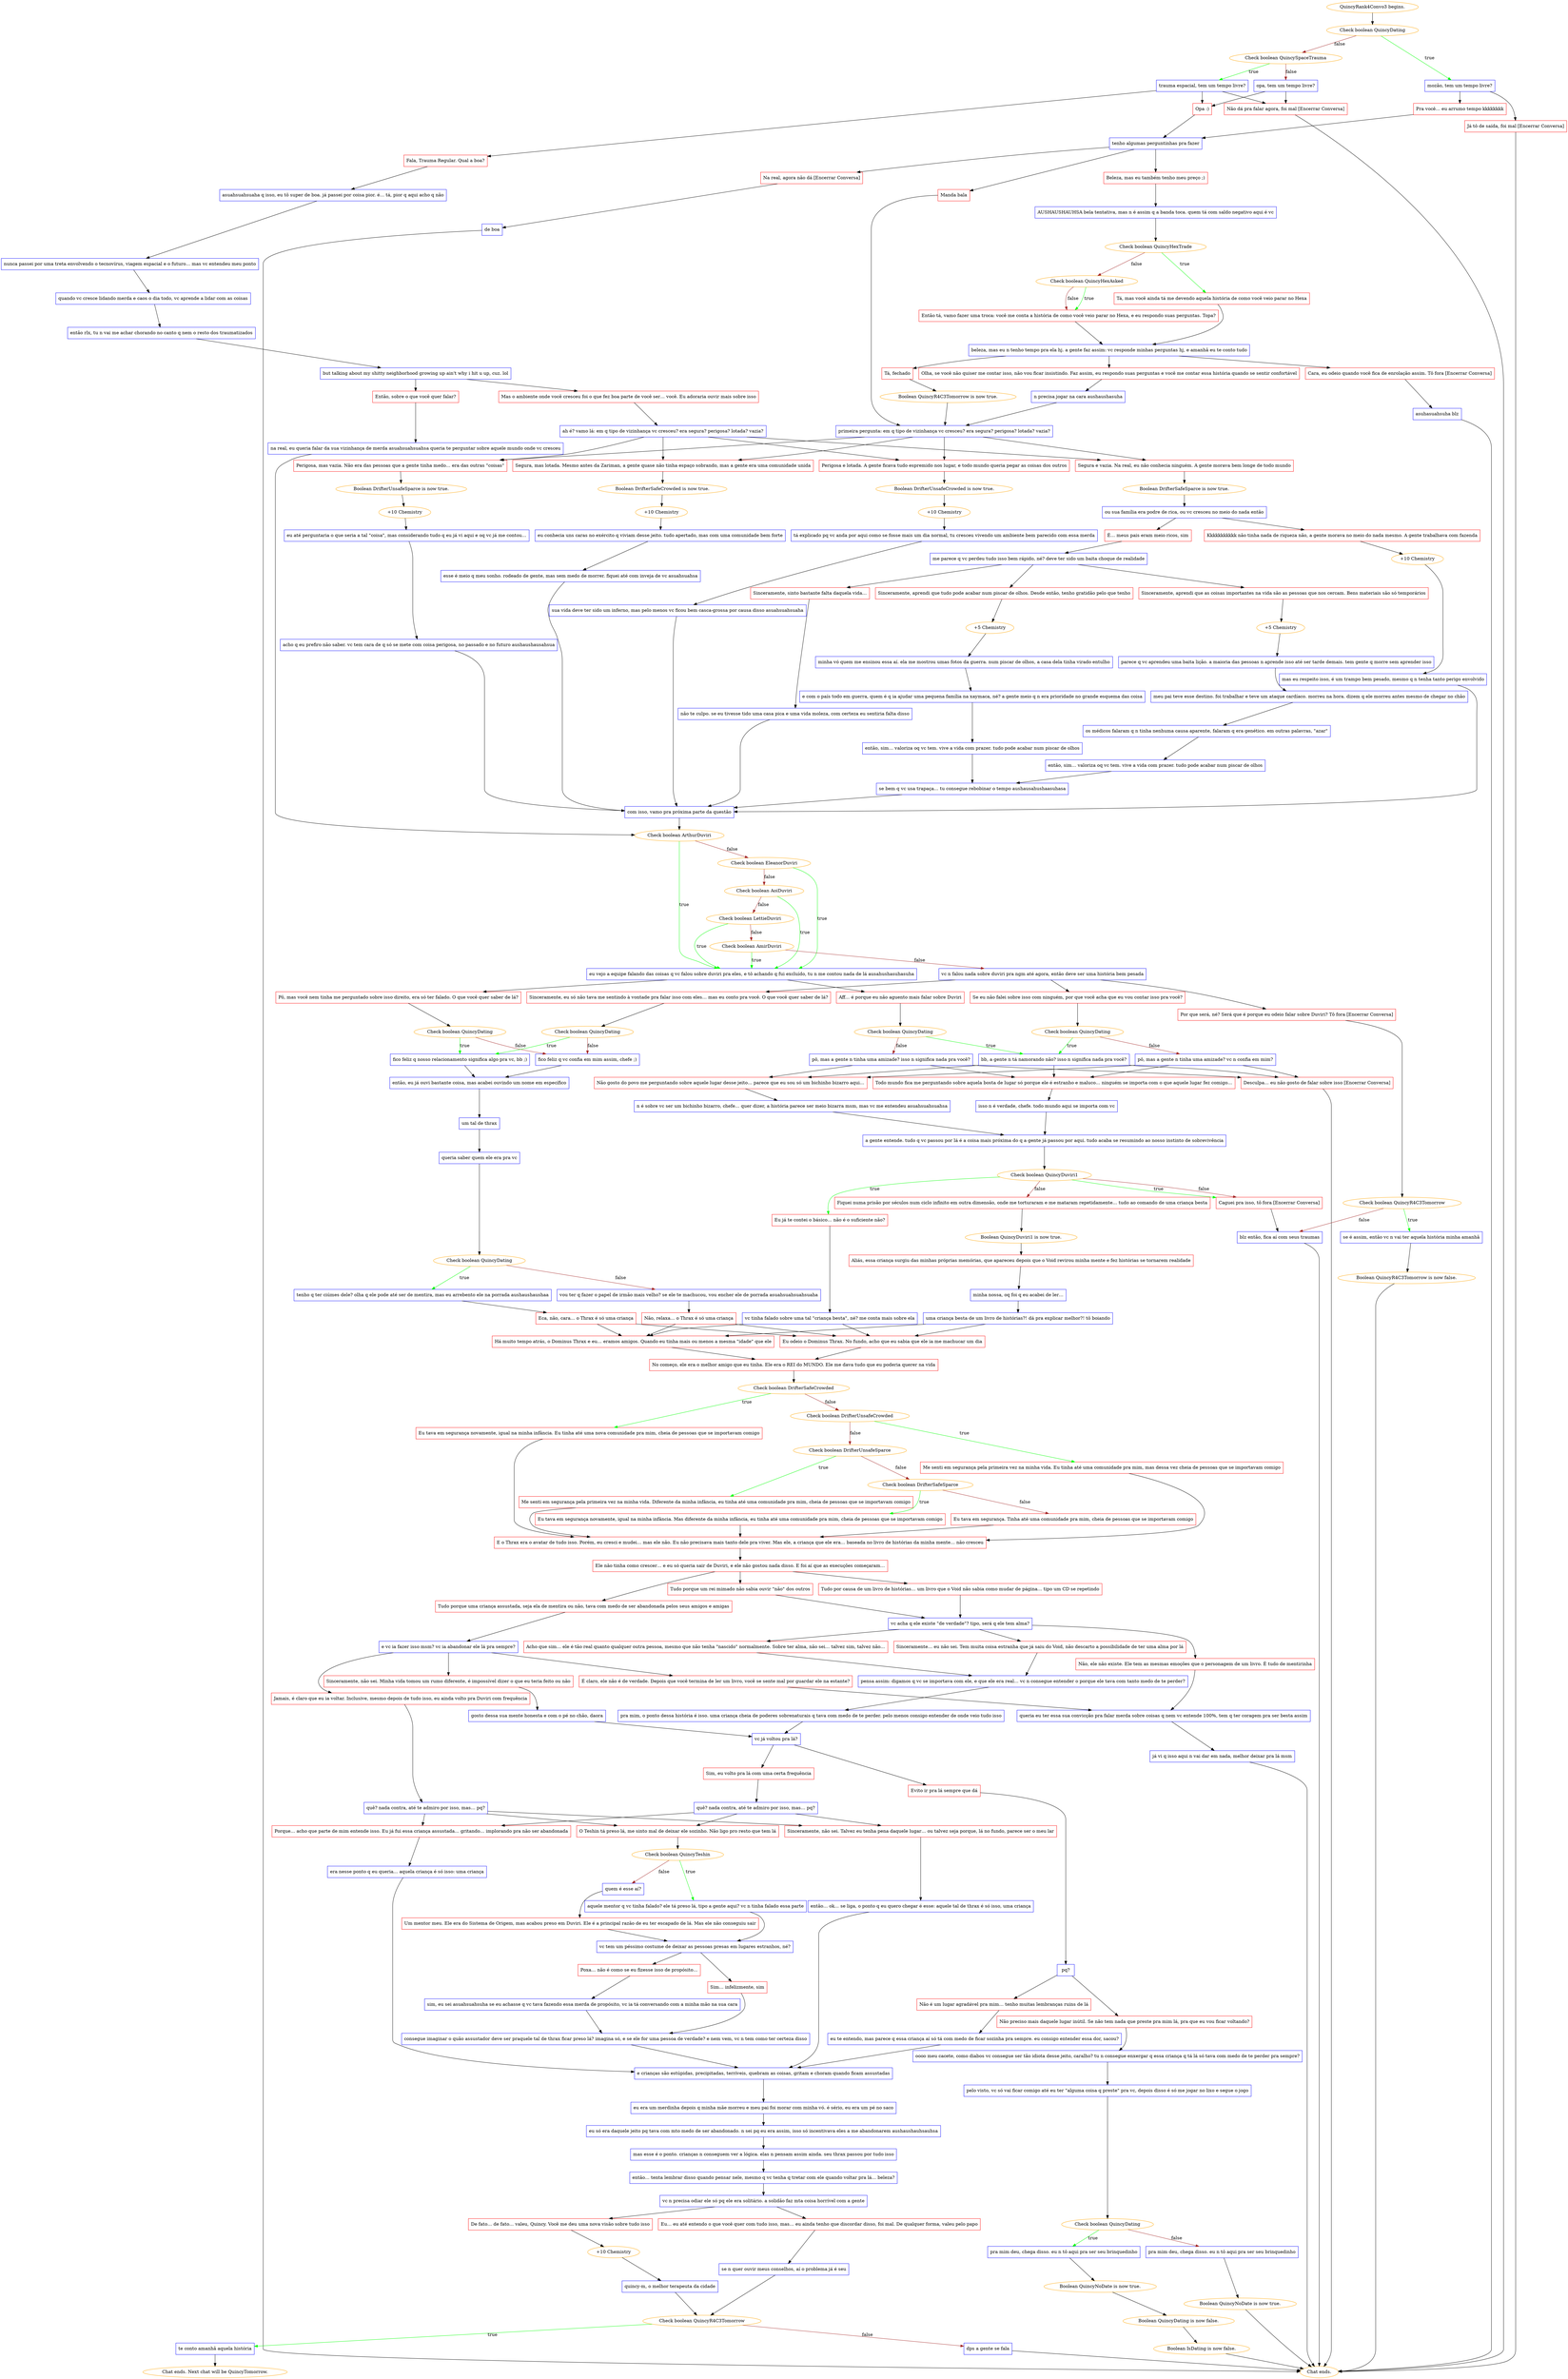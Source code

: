 digraph {
	"QuincyRank4Convo3 begins." [color=orange];
		"QuincyRank4Convo3 begins." -> j1110621203;
	j1110621203 [label="Check boolean QuincyDating",color=orange];
		j1110621203 -> j2325846243 [label=true,color=green];
		j1110621203 -> j1696378742 [label=false,color=brown];
	j2325846243 [label="mozão, tem um tempo livre?",shape=box,color=blue];
		j2325846243 -> j1166717411;
		j2325846243 -> j3809324205;
	j1696378742 [label="Check boolean QuincySpaceTrauma",color=orange];
		j1696378742 -> j1695609319 [label=true,color=green];
		j1696378742 -> j3829172184 [label=false,color=brown];
	j1166717411 [label="Pra você… eu arrumo tempo kkkkkkkk",shape=box,color=red];
		j1166717411 -> j964690120;
	j3809324205 [label="Já tô de saída, foi mal [Encerrar Conversa]",shape=box,color=red];
		j3809324205 -> "Chat ends.";
	j1695609319 [label="trauma espacial, tem um tempo livre?",shape=box,color=blue];
		j1695609319 -> j1092246893;
		j1695609319 -> j2020033145;
		j1695609319 -> j4219296257;
	j3829172184 [label="opa, tem um tempo livre?",shape=box,color=blue];
		j3829172184 -> j2020033145;
		j3829172184 -> j4219296257;
	j964690120 [label="tenho algumas perguntinhas pra fazer",shape=box,color=blue];
		j964690120 -> j3511320257;
		j964690120 -> j292458402;
		j964690120 -> j259530730;
	"Chat ends." [color=orange];
	j1092246893 [label="Fala, Trauma Regular. Qual a boa?",shape=box,color=red];
		j1092246893 -> j3243885385;
	j2020033145 [label="Opa :)",shape=box,color=red];
		j2020033145 -> j964690120;
	j4219296257 [label="Não dá pra falar agora, foi mal [Encerrar Conversa]",shape=box,color=red];
		j4219296257 -> "Chat ends.";
	j3511320257 [label="Manda bala",shape=box,color=red];
		j3511320257 -> j1881243082;
	j292458402 [label="Beleza, mas eu também tenho meu preço ;)",shape=box,color=red];
		j292458402 -> j1738736910;
	j259530730 [label="Na real, agora não dá [Encerrar Conversa]",shape=box,color=red];
		j259530730 -> j2826950488;
	j3243885385 [label="asuahsuahsuaha q isso, eu tô super de boa. já passei por coisa pior. é… tá, pior q aqui acho q não",shape=box,color=blue];
		j3243885385 -> j1162180452;
	j1881243082 [label="primeira pergunta: em q tipo de vizinhança vc cresceu? era segura? perigosa? lotada? vazia?",shape=box,color=blue];
		j1881243082 -> j2460702087;
		j1881243082 -> j1284503759;
		j1881243082 -> j945274042;
		j1881243082 -> j3460123100;
	j1738736910 [label="AUSHAUSHAUHSA bela tentativa, mas n é assim q a banda toca. quem tá com saldo negativo aqui é vc",shape=box,color=blue];
		j1738736910 -> j3044209487;
	j2826950488 [label="de boa",shape=box,color=blue];
		j2826950488 -> "Chat ends.";
	j1162180452 [label="nunca passei por uma treta envolvendo o tecnovírus, viagem espacial e o futuro… mas vc entendeu meu ponto",shape=box,color=blue];
		j1162180452 -> j1175886422;
	j2460702087 [label="Segura, mas lotada. Mesmo antes da Zariman, a gente quase não tinha espaço sobrando, mas a gente era uma comunidade unida",shape=box,color=red];
		j2460702087 -> j3754476571;
	j1284503759 [label="Perigosa e lotada. A gente ficava tudo espremido nos lugar, e todo mundo queria pegar as coisas dos outros",shape=box,color=red];
		j1284503759 -> j774440161;
	j945274042 [label="Perigosa, mas vazia. Não era das pessoas que a gente tinha medo… era das outras \"coisas\"",shape=box,color=red];
		j945274042 -> j1545904100;
	j3460123100 [label="Segura e vazia. Na real, eu não conhecia ninguém. A gente morava bem longe de todo mundo",shape=box,color=red];
		j3460123100 -> j4218731095;
	j3044209487 [label="Check boolean QuincyHexTrade",color=orange];
		j3044209487 -> j3074016534 [label=true,color=green];
		j3044209487 -> j2949866697 [label=false,color=brown];
	j1175886422 [label="quando vc cresce lidando merda e caos o dia todo, vc aprende a lidar com as coisas",shape=box,color=blue];
		j1175886422 -> j598033569;
	j3754476571 [label="Boolean DrifterSafeCrowded is now true.",color=orange];
		j3754476571 -> j2391267026;
	j774440161 [label="Boolean DrifterUnsafeCrowded is now true.",color=orange];
		j774440161 -> j2804769292;
	j1545904100 [label="Boolean DrifterUnsafeSparce is now true.",color=orange];
		j1545904100 -> j73614647;
	j4218731095 [label="Boolean DrifterSafeSparce is now true.",color=orange];
		j4218731095 -> j3147282584;
	j3074016534 [label="Tá, mas você ainda tá me devendo aquela história de como você veio parar no Hexa",shape=box,color=red];
		j3074016534 -> j690981203;
	j2949866697 [label="Check boolean QuincyHexAsked",color=orange];
		j2949866697 -> j1813248611 [label=true,color=green];
		j2949866697 -> j1813248611 [label=false,color=brown];
	j598033569 [label="então rlx, tu n vai me achar chorando no canto q nem o resto dos traumatizados",shape=box,color=blue];
		j598033569 -> j3789167958;
	j2391267026 [label="+10 Chemistry",color=orange];
		j2391267026 -> j3368465246;
	j2804769292 [label="+10 Chemistry",color=orange];
		j2804769292 -> j1689923101;
	j73614647 [label="+10 Chemistry",color=orange];
		j73614647 -> j1158763317;
	j3147282584 [label="ou sua família era podre de rica, ou vc cresceu no meio do nada então",shape=box,color=blue];
		j3147282584 -> j1983505946;
		j3147282584 -> j42809735;
	j690981203 [label="beleza, mas eu n tenho tempo pra ela hj. a gente faz assim: vc responde minhas perguntas hj, e amanhã eu te conto tudo",shape=box,color=blue];
		j690981203 -> j4234484232;
		j690981203 -> j1138976660;
		j690981203 -> j2544345985;
	j1813248611 [label="Então tá, vamo fazer uma troca: você me conta a história de como você veio parar no Hexa, e eu respondo suas perguntas. Topa?",shape=box,color=red];
		j1813248611 -> j690981203;
	j3789167958 [label="but talking about my shitty neighborhood growing up ain't why i hit u up, cuz. lol",shape=box,color=blue];
		j3789167958 -> j3121716785;
		j3789167958 -> j2450759309;
	j3368465246 [label="eu conhecia uns caras no exército q viviam desse jeito. tudo apertado, mas com uma comunidade bem forte",shape=box,color=blue];
		j3368465246 -> j2067720205;
	j1689923101 [label="tá explicado pq vc anda por aqui como se fosse mais um dia normal, tu cresceu vivendo um ambiente bem parecido com essa merda",shape=box,color=blue];
		j1689923101 -> j1844303908;
	j1158763317 [label="eu até perguntaria o que seria a tal \"coisa\", mas considerando tudo q eu já vi aqui e oq vc já me contou…",shape=box,color=blue];
		j1158763317 -> j2016551294;
	j1983505946 [label="Kkkkkkkkkkk não tinha nada de riqueza não, a gente morava no meio do nada mesmo. A gente trabalhava com fazenda",shape=box,color=red];
		j1983505946 -> j611993230;
	j42809735 [label="É… meus pais eram meio ricos, sim",shape=box,color=red];
		j42809735 -> j455304459;
	j4234484232 [label="Tá, fechado",shape=box,color=red];
		j4234484232 -> j2040139386;
	j1138976660 [label="Olha, se você não quiser me contar isso, não vou ficar insistindo. Faz assim, eu respondo suas perguntas e você me contar essa história quando se sentir confortável",shape=box,color=red];
		j1138976660 -> j2865075508;
	j2544345985 [label="Cara, eu odeio quando você fica de enrolação assim. Tô fora [Encerrar Conversa]",shape=box,color=red];
		j2544345985 -> j4149225799;
	j3121716785 [label="Então, sobre o que você quer falar?",shape=box,color=red];
		j3121716785 -> j3046065984;
	j2450759309 [label="Mas o ambiente onde você cresceu foi o que fez boa parte de você ser… você. Eu adoraria ouvir mais sobre isso",shape=box,color=red];
		j2450759309 -> j3137812288;
	j2067720205 [label="esse é meio q meu sonho. rodeado de gente, mas sem medo de morrer. fiquei até com inveja de vc asuahsuahsa",shape=box,color=blue];
		j2067720205 -> j1287757636;
	j1844303908 [label="sua vida deve ter sido um inferno, mas pelo menos vc ficou bem casca-grossa por causa disso asuahsuahsuaha",shape=box,color=blue];
		j1844303908 -> j1287757636;
	j2016551294 [label="acho q eu prefiro não saber. vc tem cara de q só se mete com coisa perigosa, no passado e no futuro aushaushausahsua",shape=box,color=blue];
		j2016551294 -> j1287757636;
	j611993230 [label="+10 Chemistry",color=orange];
		j611993230 -> j3334639448;
	j455304459 [label="me parece q vc perdeu tudo isso bem rápido, né? deve ter sido um baita choque de realidade",shape=box,color=blue];
		j455304459 -> j1406301821;
		j455304459 -> j1794459413;
		j455304459 -> j2420651258;
	j2040139386 [label="Boolean QuincyR4C3Tomorrow is now true.",color=orange];
		j2040139386 -> j1881243082;
	j2865075508 [label="n precisa jogar na cara aushaushasuha",shape=box,color=blue];
		j2865075508 -> j1881243082;
	j4149225799 [label="asuhasuahsuha blz",shape=box,color=blue];
		j4149225799 -> "Chat ends.";
	j3046065984 [label="na real, eu queria falar da sua vizinhança de merda asuahsuahsuahsa queria te perguntar sobre aquele mundo onde vc cresceu",shape=box,color=blue];
		j3046065984 -> j3208860544;
	j3137812288 [label="ah é? vamo lá: em q tipo de vizinhança vc cresceu? era segura? perigosa? lotada? vazia?",shape=box,color=blue];
		j3137812288 -> j2460702087;
		j3137812288 -> j1284503759;
		j3137812288 -> j945274042;
		j3137812288 -> j3460123100;
	j1287757636 [label="com isso, vamo pra próxima parte da questão",shape=box,color=blue];
		j1287757636 -> j3208860544;
	j3334639448 [label="mas eu respeito isso, é um trampo bem pesado, mesmo q n tenha tanto perigo envolvido",shape=box,color=blue];
		j3334639448 -> j1287757636;
	j1406301821 [label="Sinceramente, sinto bastante falta daquela vida…",shape=box,color=red];
		j1406301821 -> j2416624440;
	j1794459413 [label="Sinceramente, aprendi que tudo pode acabar num piscar de olhos. Desde então, tenho gratidão pelo que tenho",shape=box,color=red];
		j1794459413 -> j2770212997;
	j2420651258 [label="Sinceramente, aprendi que as coisas importantes na vida são as pessoas que nos cercam. Bens materiais são só temporários",shape=box,color=red];
		j2420651258 -> j157484900;
	j3208860544 [label="Check boolean ArthurDuviri",color=orange];
		j3208860544 -> j2580019940 [label=true,color=green];
		j3208860544 -> j2662897944 [label=false,color=brown];
	j2416624440 [label="não te culpo. se eu tivesse tido uma casa pica e uma vida moleza, com certeza eu sentiria falta disso",shape=box,color=blue];
		j2416624440 -> j1287757636;
	j2770212997 [label="+5 Chemistry",color=orange];
		j2770212997 -> j4041137969;
	j157484900 [label="+5 Chemistry",color=orange];
		j157484900 -> j2662986026;
	j2580019940 [label="eu vejo a equipe falando das coisas q vc falou sobre duviri pra eles, e tô achando q fui excluído, tu n me contou nada de lá ausahushasuhasuha",shape=box,color=blue];
		j2580019940 -> j139695077;
		j2580019940 -> j3668838968;
	j2662897944 [label="Check boolean EleanorDuviri",color=orange];
		j2662897944 -> j2580019940 [label=true,color=green];
		j2662897944 -> j1761927700 [label=false,color=brown];
	j4041137969 [label="minha vó quem me ensinou essa aí. ela me mostrou umas fotos da guerra. num piscar de olhos, a casa dela tinha virado entulho",shape=box,color=blue];
		j4041137969 -> j3191464154;
	j2662986026 [label="parece q vc aprendeu uma baita lição. a maioria das pessoas n aprende isso até ser tarde demais. tem gente q morre sem aprender isso",shape=box,color=blue];
		j2662986026 -> j4133129448;
	j139695077 [label="Pô, mas você nem tinha me perguntado sobre isso direito, era só ter falado. O que você quer saber de lá?",shape=box,color=red];
		j139695077 -> j4028258358;
	j3668838968 [label="Aff… é porque eu não aguento mais falar sobre Duviri",shape=box,color=red];
		j3668838968 -> j3251882892;
	j1761927700 [label="Check boolean AoiDuviri",color=orange];
		j1761927700 -> j2580019940 [label=true,color=green];
		j1761927700 -> j2107879448 [label=false,color=brown];
	j3191464154 [label="e com o país todo em guerra, quem é q ia ajudar uma pequena família na xaymaca, né? a gente meio q n era prioridade no grande esquema das coisa",shape=box,color=blue];
		j3191464154 -> j2026993353;
	j4133129448 [label="meu pai teve esse destino. foi trabalhar e teve um ataque cardíaco. morreu na hora. dizem q ele morreu antes mesmo de chegar no chão",shape=box,color=blue];
		j4133129448 -> j4190221756;
	j4028258358 [label="Check boolean QuincyDating",color=orange];
		j4028258358 -> j2601141285 [label=true,color=green];
		j4028258358 -> j3382564567 [label=false,color=brown];
	j3251882892 [label="Check boolean QuincyDating",color=orange];
		j3251882892 -> j4033842577 [label=true,color=green];
		j3251882892 -> j183887569 [label=false,color=brown];
	j2107879448 [label="Check boolean LettieDuviri",color=orange];
		j2107879448 -> j2580019940 [label=true,color=green];
		j2107879448 -> j22861446 [label=false,color=brown];
	j2026993353 [label="então, sim… valoriza oq vc tem. vive a vida com prazer. tudo pode acabar num piscar de olhos",shape=box,color=blue];
		j2026993353 -> j3304806655;
	j4190221756 [label="os médicos falaram q n tinha nenhuma causa aparente, falaram q era genético. em outras palavras, \"azar\"",shape=box,color=blue];
		j4190221756 -> j1258429227;
	j2601141285 [label="fico feliz q nosso relacionamento significa algo pra vc, bb ;)",shape=box,color=blue];
		j2601141285 -> j53290342;
	j3382564567 [label="fico feliz q vc confia em mim assim, chefe ;)",shape=box,color=blue];
		j3382564567 -> j53290342;
	j4033842577 [label="bb, a gente n tá namorando não? isso n significa nada pra você?",shape=box,color=blue];
		j4033842577 -> j4269097969;
		j4033842577 -> j4235388524;
		j4033842577 -> j3140673326;
	j183887569 [label="pô, mas a gente n tinha uma amizade? isso n significa nada pra você?",shape=box,color=blue];
		j183887569 -> j4269097969;
		j183887569 -> j4235388524;
		j183887569 -> j3140673326;
	j22861446 [label="Check boolean AmirDuviri",color=orange];
		j22861446 -> j2580019940 [label=true,color=green];
		j22861446 -> j1423200105 [label=false,color=brown];
	j3304806655 [label="se bem q vc usa trapaça… tu consegue rebobinar o tempo aushausahushaasuhasa",shape=box,color=blue];
		j3304806655 -> j1287757636;
	j1258429227 [label="então, sim… valoriza oq vc tem. vive a vida com prazer. tudo pode acabar num piscar de olhos",shape=box,color=blue];
		j1258429227 -> j3304806655;
	j53290342 [label="então, eu já ouvi bastante coisa, mas acabei ouvindo um nome em específico",shape=box,color=blue];
		j53290342 -> j3190619266;
	j4269097969 [label="Todo mundo fica me perguntando sobre aquela bosta de lugar só porque ele é estranho e maluco… ninguém se importa com o que aquele lugar fez comigo…",shape=box,color=red];
		j4269097969 -> j2390369826;
	j4235388524 [label="Não gosto do povo me perguntando sobre aquele lugar desse jeito… parece que eu sou só um bichinho bizarro aqui…",shape=box,color=red];
		j4235388524 -> j1018641781;
	j3140673326 [label="Desculpa… eu não gosto de falar sobre isso [Encerrar Conversa]",shape=box,color=red];
		j3140673326 -> "Chat ends.";
	j1423200105 [label="vc n falou nada sobre duviri pra ngm até agora, então deve ser uma história bem pesada",shape=box,color=blue];
		j1423200105 -> j3252267035;
		j1423200105 -> j746051342;
		j1423200105 -> j1604410722;
	j3190619266 [label="um tal de thrax",shape=box,color=blue];
		j3190619266 -> j3157851893;
	j2390369826 [label="isso n é verdade, chefe. todo mundo aqui se importa com vc",shape=box,color=blue];
		j2390369826 -> j4145031474;
	j1018641781 [label="n é sobre vc ser um bichinho bizarro, chefe… quer dizer, a história parece ser meio bizarra msm, mas vc me entendeu asuahsuahsuahsa",shape=box,color=blue];
		j1018641781 -> j4145031474;
	j3252267035 [label="Sinceramente, eu só não tava me sentindo à vontade pra falar isso com eles… mas eu conto pra você. O que você quer saber de lá?",shape=box,color=red];
		j3252267035 -> j4054018249;
	j746051342 [label="Se eu não falei sobre isso com ninguém, por que você acha que eu vou contar isso pra você?",shape=box,color=red];
		j746051342 -> j980219118;
	j1604410722 [label="Por que será, né? Será que é porque eu odeio falar sobre Duviri? Tô fora [Encerrar Conversa]",shape=box,color=red];
		j1604410722 -> j1924226695;
	j3157851893 [label="queria saber quem ele era pra vc",shape=box,color=blue];
		j3157851893 -> j3202204897;
	j4145031474 [label="a gente entende. tudo q vc passou por lá é a coisa mais próxima do q a gente já passou por aqui. tudo acaba se resumindo ao nosso instinto de sobrevivência",shape=box,color=blue];
		j4145031474 -> j1122336832;
	j4054018249 [label="Check boolean QuincyDating",color=orange];
		j4054018249 -> j2601141285 [label=true,color=green];
		j4054018249 -> j3382564567 [label=false,color=brown];
	j980219118 [label="Check boolean QuincyDating",color=orange];
		j980219118 -> j4033842577 [label=true,color=green];
		j980219118 -> j3603516525 [label=false,color=brown];
	j1924226695 [label="Check boolean QuincyR4C3Tomorrow",color=orange];
		j1924226695 -> j1766379424 [label=true,color=green];
		j1924226695 -> j3819008403 [label=false,color=brown];
	j3202204897 [label="Check boolean QuincyDating",color=orange];
		j3202204897 -> j1295027708 [label=true,color=green];
		j3202204897 -> j1074532867 [label=false,color=brown];
	j1122336832 [label="Check boolean QuincyDuviri1",color=orange];
		j1122336832 -> j1941830575 [label=true,color=green];
		j1122336832 -> j3104812427 [label=true,color=green];
		j1122336832 -> j3495657592 [label=false,color=brown];
		j1122336832 -> j3104812427 [label=false,color=brown];
	j3603516525 [label="pô, mas a gente n tinha uma amizade? vc n confia em mim?",shape=box,color=blue];
		j3603516525 -> j4269097969;
		j3603516525 -> j4235388524;
		j3603516525 -> j3140673326;
	j1766379424 [label="se é assim, então vc n vai ter aquela história minha amanhã",shape=box,color=blue];
		j1766379424 -> j6393619;
	j3819008403 [label="blz então, fica aí com seus traumas",shape=box,color=blue];
		j3819008403 -> "Chat ends.";
	j1295027708 [label="tenho q ter ciúmes dele? olha q ele pode até ser de mentira, mas eu arrebento ele na porrada aushaushaushaa",shape=box,color=blue];
		j1295027708 -> j3121337783;
	j1074532867 [label="vou ter q fazer o papel de irmão mais velho? se ele te machucou, vou encher ele de porrada asuahsuahsuahsuaha",shape=box,color=blue];
		j1074532867 -> j1421932483;
	j1941830575 [label="Eu já te contei o básico… não é o suficiente não?",shape=box,color=red];
		j1941830575 -> j1722690235;
	j3104812427 [label="Caguei pra isso, tô fora [Encerrar Conversa]",shape=box,color=red];
		j3104812427 -> j3819008403;
	j3495657592 [label="Fiquei numa prisão por séculos num ciclo infinito em outra dimensão, onde me torturaram e me mataram repetidamente… tudo ao comando de uma criança besta",shape=box,color=red];
		j3495657592 -> j2393427368;
	j6393619 [label="Boolean QuincyR4C3Tomorrow is now false.",color=orange];
		j6393619 -> "Chat ends.";
	j3121337783 [label="Eca, não, cara… o Thrax é só uma criança",shape=box,color=red];
		j3121337783 -> j2870877218;
		j3121337783 -> j913292555;
	j1421932483 [label="Não, relaxa… o Thrax é só uma criança",shape=box,color=red];
		j1421932483 -> j913292555;
		j1421932483 -> j2870877218;
	j1722690235 [label="vc tinha falado sobre uma tal \"criança besta\", né? me conta mais sobre ela",shape=box,color=blue];
		j1722690235 -> j913292555;
		j1722690235 -> j2870877218;
	j2393427368 [label="Boolean QuincyDuviri1 is now true.",color=orange];
		j2393427368 -> j765203812;
	j2870877218 [label="Eu odeio o Dominus Thrax. No fundo, acho que eu sabia que ele ia me machucar um dia",shape=box,color=red];
		j2870877218 -> j3893743734;
	j913292555 [label="Há muito tempo atrás, o Dominus Thrax e eu… eramos amigos. Quando eu tinha mais ou menos a mesma \"idade\" que ele",shape=box,color=red];
		j913292555 -> j3893743734;
	j765203812 [label="Aliás, essa criança surgiu das minhas próprias memórias, que apareceu depois que o Void revirou minha mente e fez histórias se tornarem realidade",shape=box,color=red];
		j765203812 -> j3954493773;
	j3893743734 [label="No começo, ele era o melhor amigo que eu tinha. Ele era o REI do MUNDO. Ele me dava tudo que eu poderia querer na vida",shape=box,color=red];
		j3893743734 -> j2715939018;
	j3954493773 [label="minha nossa, oq foi q eu acabei de ler…",shape=box,color=blue];
		j3954493773 -> j1897654792;
	j2715939018 [label="Check boolean DrifterSafeCrowded",color=orange];
		j2715939018 -> j2543997572 [label=true,color=green];
		j2715939018 -> j1465014573 [label=false,color=brown];
	j1897654792 [label="uma criança besta de um livro de histórias?! dá pra explicar melhor?! tô boiando",shape=box,color=blue];
		j1897654792 -> j913292555;
		j1897654792 -> j2870877218;
	j2543997572 [label="Eu tava em segurança novamente, igual na minha infância. Eu tinha até uma nova comunidade pra mim, cheia de pessoas que se importavam comigo",shape=box,color=red];
		j2543997572 -> j2363632443;
	j1465014573 [label="Check boolean DrifterUnsafeCrowded",color=orange];
		j1465014573 -> j560174587 [label=true,color=green];
		j1465014573 -> j2277290406 [label=false,color=brown];
	j2363632443 [label="E o Thrax era o avatar de tudo isso. Porém, eu cresci e mudei… mas ele não. Eu não precisava mais tanto dele pra viver. Mas ele, a criança que ele era… baseada no livro de histórias da minha mente… não cresceu",shape=box,color=red];
		j2363632443 -> j4115799381;
	j560174587 [label="Me senti em segurança pela primeira vez na minha vida. Eu tinha até uma comunidade pra mim, mas dessa vez cheia de pessoas que se importavam comigo",shape=box,color=red];
		j560174587 -> j2363632443;
	j2277290406 [label="Check boolean DrifterUnsafeSparce",color=orange];
		j2277290406 -> j2124181692 [label=true,color=green];
		j2277290406 -> j3538777462 [label=false,color=brown];
	j4115799381 [label="Ele não tinha como crescer… e eu só queria sair de Duviri, e ele não gostou nada disso. E foi aí que as execuções começaram…",shape=box,color=red];
		j4115799381 -> j877430626;
		j4115799381 -> j20377725;
		j4115799381 -> j418407806;
	j2124181692 [label="Me senti em segurança pela primeira vez na minha vida. Diferente da minha infância, eu tinha até uma comunidade pra mim, cheia de pessoas que se importavam comigo",shape=box,color=red];
		j2124181692 -> j2363632443;
	j3538777462 [label="Check boolean DrifterSafeSparce",color=orange];
		j3538777462 -> j2600767412 [label=true,color=green];
		j3538777462 -> j3862172913 [label=false,color=brown];
	j877430626 [label="Tudo porque um rei mimado não sabia ouvir \"não\" dos outros",shape=box,color=red];
		j877430626 -> j268198299;
	j20377725 [label="Tudo por causa de um livro de histórias… um livro que o Void não sabia como mudar de página… tipo um CD se repetindo",shape=box,color=red];
		j20377725 -> j268198299;
	j418407806 [label="Tudo porque uma criança assustada, seja ela de mentira ou não, tava com medo de ser abandonada pelos seus amigos e amigas",shape=box,color=red];
		j418407806 -> j906771924;
	j2600767412 [label="Eu tava em segurança novamente, igual na minha infância. Mas diferente da minha infância, eu tinha até uma comunidade pra mim, cheia de pessoas que se importavam comigo",shape=box,color=red];
		j2600767412 -> j2363632443;
	j3862172913 [label="Eu tava em segurança. Tinha até uma comunidade pra mim, cheia de pessoas que se importavam comigo",shape=box,color=red];
		j3862172913 -> j2363632443;
	j268198299 [label="vc acha q ele existe \"de verdade\"? tipo, será q ele tem alma?",shape=box,color=blue];
		j268198299 -> j1087775347;
		j268198299 -> j2320798227;
		j268198299 -> j4154729441;
	j906771924 [label="e vc ia fazer isso msm? vc ia abandonar ele lá pra sempre?",shape=box,color=blue];
		j906771924 -> j1841042721;
		j906771924 -> j1859814335;
		j906771924 -> j1683664209;
	j1087775347 [label="Acho que sim… ele é tão real quanto qualquer outra pessoa, mesmo que não tenha \"nascido\" normalmente. Sobre ter alma, não sei… talvez sim, talvez não…",shape=box,color=red];
		j1087775347 -> j309737189;
	j2320798227 [label="Sinceramente… eu não sei. Tem muita coisa estranha que já saiu do Void, não descarto a possibilidade de ter uma alma por lá",shape=box,color=red];
		j2320798227 -> j309737189;
	j4154729441 [label="Não, ele não existe. Ele tem as mesmas emoções que o personagem de um livro. É tudo de mentirinha",shape=box,color=red];
		j4154729441 -> j1578806217;
	j1841042721 [label="Jamais, é claro que eu ia voltar. Inclusive, mesmo depois de tudo isso, eu ainda volto pra Duviri com frequência",shape=box,color=red];
		j1841042721 -> j573806203;
	j1859814335 [label="É claro, ele não é de verdade. Depois que você termina de ler um livro, você se sente mal por guardar ele na estante?",shape=box,color=red];
		j1859814335 -> j1578806217;
	j1683664209 [label="Sinceramente, não sei. Minha vida tomou um rumo diferente, é impossível dizer o que eu teria feito ou não",shape=box,color=red];
		j1683664209 -> j347993561;
	j309737189 [label="pensa assim: digamos q vc se importava com ele, e que ele era real… vc n consegue entender o porque ele tava com tanto medo de te perder?",shape=box,color=blue];
		j309737189 -> j1470156491;
	j1578806217 [label="queria eu ter essa sua convicção pra falar merda sobre coisas q nem vc entende 100%, tem q ter coragem pra ser besta assim",shape=box,color=blue];
		j1578806217 -> j1106731622;
	j573806203 [label="quê? nada contra, até te admiro por isso, mas… pq?",shape=box,color=blue];
		j573806203 -> j226250827;
		j573806203 -> j1635289391;
		j573806203 -> j4194220614;
	j347993561 [label="gosto dessa sua mente honesta e com o pé no chão, daora",shape=box,color=blue];
		j347993561 -> j2236385374;
	j1470156491 [label="pra mim, o ponto dessa história é isso. uma criança cheia de poderes sobrenaturais q tava com medo de te perder. pelo menos consigo entender de onde veio tudo isso",shape=box,color=blue];
		j1470156491 -> j2236385374;
	j1106731622 [label="já vi q isso aqui n vai dar em nada, melhor deixar pra lá msm",shape=box,color=blue];
		j1106731622 -> "Chat ends.";
	j226250827 [label="Porque… acho que parte de mim entende isso. Eu já fui essa criança assustada… gritando… implorando pra não ser abandonada",shape=box,color=red];
		j226250827 -> j2324789174;
	j1635289391 [label="Sinceramente, não sei. Talvez eu tenha pena daquele lugar… ou talvez seja porque, lá no fundo, parece ser o meu lar",shape=box,color=red];
		j1635289391 -> j824859320;
	j4194220614 [label="O Teshin tá preso lá, me sinto mal de deixar ele sozinho. Não ligo pro resto que tem lá",shape=box,color=red];
		j4194220614 -> j2789022856;
	j2236385374 [label="vc já voltou pra lá?",shape=box,color=blue];
		j2236385374 -> j994459818;
		j2236385374 -> j3214772408;
	j2324789174 [label="era nesse ponto q eu queria… aquela criança é só isso: uma criança",shape=box,color=blue];
		j2324789174 -> j2226032866;
	j824859320 [label="então… ok… se liga, o ponto q eu quero chegar é esse: aquele tal de thrax é só isso, uma criança",shape=box,color=blue];
		j824859320 -> j2226032866;
	j2789022856 [label="Check boolean QuincyTeshin",color=orange];
		j2789022856 -> j2186097604 [label=true,color=green];
		j2789022856 -> j2966567639 [label=false,color=brown];
	j994459818 [label="Sim, eu volto pra lá com uma certa frequência",shape=box,color=red];
		j994459818 -> j335863703;
	j3214772408 [label="Evito ir pra lá sempre que dá",shape=box,color=red];
		j3214772408 -> j861245725;
	j2226032866 [label="e crianças são estúpidas, precipitadas, terríveis, quebram as coisas, gritam e choram quando ficam assustadas",shape=box,color=blue];
		j2226032866 -> j2597324679;
	j2186097604 [label="aquele mentor q vc tinha falado? ele tá preso lá, tipo a gente aqui? vc n tinha falado essa parte",shape=box,color=blue];
		j2186097604 -> j2560586832;
	j2966567639 [label="quem é esse aí?",shape=box,color=blue];
		j2966567639 -> j1409070859;
	j335863703 [label="quê? nada contra, até te admiro por isso, mas… pq?",shape=box,color=blue];
		j335863703 -> j4194220614;
		j335863703 -> j226250827;
		j335863703 -> j1635289391;
	j861245725 [label="pq?",shape=box,color=blue];
		j861245725 -> j1120981108;
		j861245725 -> j3692950919;
	j2597324679 [label="eu era um merdinha depois q minha mãe morreu e meu pai foi morar com minha vó. é sério, eu era um pé no saco",shape=box,color=blue];
		j2597324679 -> j886834540;
	j2560586832 [label="vc tem um péssimo costume de deixar as pessoas presas em lugares estranhos, né?",shape=box,color=blue];
		j2560586832 -> j146474824;
		j2560586832 -> j559229842;
	j1409070859 [label="Um mentor meu. Ele era do Sistema de Origem, mas acabou preso em Duviri. Ele é a principal razão de eu ter escapado de lá. Mas ele não conseguiu sair",shape=box,color=red];
		j1409070859 -> j2560586832;
	j1120981108 [label="Não é um lugar agradável pra mim… tenho muitas lembranças ruins de lá",shape=box,color=red];
		j1120981108 -> j3350559391;
	j3692950919 [label="Não preciso mais daquele lugar inútil. Se não tem nada que preste pra mim lá, pra que eu vou ficar voltando?",shape=box,color=red];
		j3692950919 -> j2898587632;
	j886834540 [label="eu só era daquele jeito pq tava com mto medo de ser abandonado. n sei pq eu era assim, isso só incentivava eles a me abandonarem aushaushauhsauhsa",shape=box,color=blue];
		j886834540 -> j423528953;
	j146474824 [label="Sim… infelizmente, sim",shape=box,color=red];
		j146474824 -> j4144365292;
	j559229842 [label="Poxa… não é como se eu fizesse isso de propósito…",shape=box,color=red];
		j559229842 -> j2820203790;
	j3350559391 [label="eu te entendo, mas parece q essa criança aí só tá com medo de ficar sozinha pra sempre. eu consigo entender essa dor, sacou?",shape=box,color=blue];
		j3350559391 -> j2226032866;
	j2898587632 [label="oooo meu cacete, como diabos vc consegue ser tão idiota desse jeito, caralho? tu n consegue enxergar q essa criança q tá lá só tava com medo de te perder pra sempre?",shape=box,color=blue];
		j2898587632 -> j3376640844;
	j423528953 [label="mas esse é o ponto. crianças n conseguem ver a lógica. elas n pensam assim ainda. seu thrax passou por tudo isso",shape=box,color=blue];
		j423528953 -> j741096512;
	j4144365292 [label="consegue imaginar o quão assustador deve ser praquele tal de thrax ficar preso lá? imagina só, e se ele for uma pessoa de verdade? e nem vem, vc n tem como ter certeza disso",shape=box,color=blue];
		j4144365292 -> j2226032866;
	j2820203790 [label="sim, eu sei asuahsuahsuha se eu achasse q vc tava fazendo essa merda de propósito, vc ia tá conversando com a minha mão na sua cara",shape=box,color=blue];
		j2820203790 -> j4144365292;
	j3376640844 [label="pelo visto, vc só vai ficar comigo até eu ter \"alguma coisa q preste\" pra vc, depois disso é só me jogar no lixo e segue o jogo",shape=box,color=blue];
		j3376640844 -> j946669629;
	j741096512 [label="então… tenta lembrar disso quando pensar nele, mesmo q vc tenha q tretar com ele quando voltar pra lá… beleza?",shape=box,color=blue];
		j741096512 -> j3230063606;
	j946669629 [label="Check boolean QuincyDating",color=orange];
		j946669629 -> j930017738 [label=true,color=green];
		j946669629 -> j2985949632 [label=false,color=brown];
	j3230063606 [label="vc n precisa odiar ele só pq ele era solitário. a solidão faz mta coisa horrível com a gente",shape=box,color=blue];
		j3230063606 -> j639150497;
		j3230063606 -> j1311060004;
	j930017738 [label="pra mim deu, chega disso. eu n tô aqui pra ser seu brinquedinho",shape=box,color=blue];
		j930017738 -> j2319655028;
	j2985949632 [label="pra mim deu, chega disso. eu n tô aqui pra ser seu brinquedinho",shape=box,color=blue];
		j2985949632 -> j1862430602;
	j639150497 [label="Eu… eu até entendo o que você quer com tudo isso, mas… eu ainda tenho que discordar disso, foi mal. De qualquer forma, valeu pelo papo",shape=box,color=red];
		j639150497 -> j2372471259;
	j1311060004 [label="De fato… de fato… valeu, Quincy. Você me deu uma nova visão sobre tudo isso",shape=box,color=red];
		j1311060004 -> j2506762348;
	j2319655028 [label="Boolean QuincyNoDate is now true.",color=orange];
		j2319655028 -> j1884175600;
	j1862430602 [label="Boolean QuincyNoDate is now true.",color=orange];
		j1862430602 -> "Chat ends.";
	j2372471259 [label="se n quer ouvir meus conselhos, aí o problema já é seu",shape=box,color=blue];
		j2372471259 -> j1847547513;
	j2506762348 [label="+10 Chemistry",color=orange];
		j2506762348 -> j3424507476;
	j1884175600 [label="Boolean QuincyDating is now false.",color=orange];
		j1884175600 -> j1242024027;
	j1847547513 [label="Check boolean QuincyR4C3Tomorrow",color=orange];
		j1847547513 -> j72289100 [label=true,color=green];
		j1847547513 -> j2019799296 [label=false,color=brown];
	j3424507476 [label="quincy-m, o melhor terapeuta da cidade",shape=box,color=blue];
		j3424507476 -> j1847547513;
	j1242024027 [label="Boolean IsDating is now false.",color=orange];
		j1242024027 -> "Chat ends.";
	j72289100 [label="te conto amanhã aquela história",shape=box,color=blue];
		j72289100 -> "Chat ends. Next chat will be QuincyTomorrow.";
	j2019799296 [label="dps a gente se fala",shape=box,color=blue];
		j2019799296 -> "Chat ends.";
	"Chat ends. Next chat will be QuincyTomorrow." [color=orange];
}